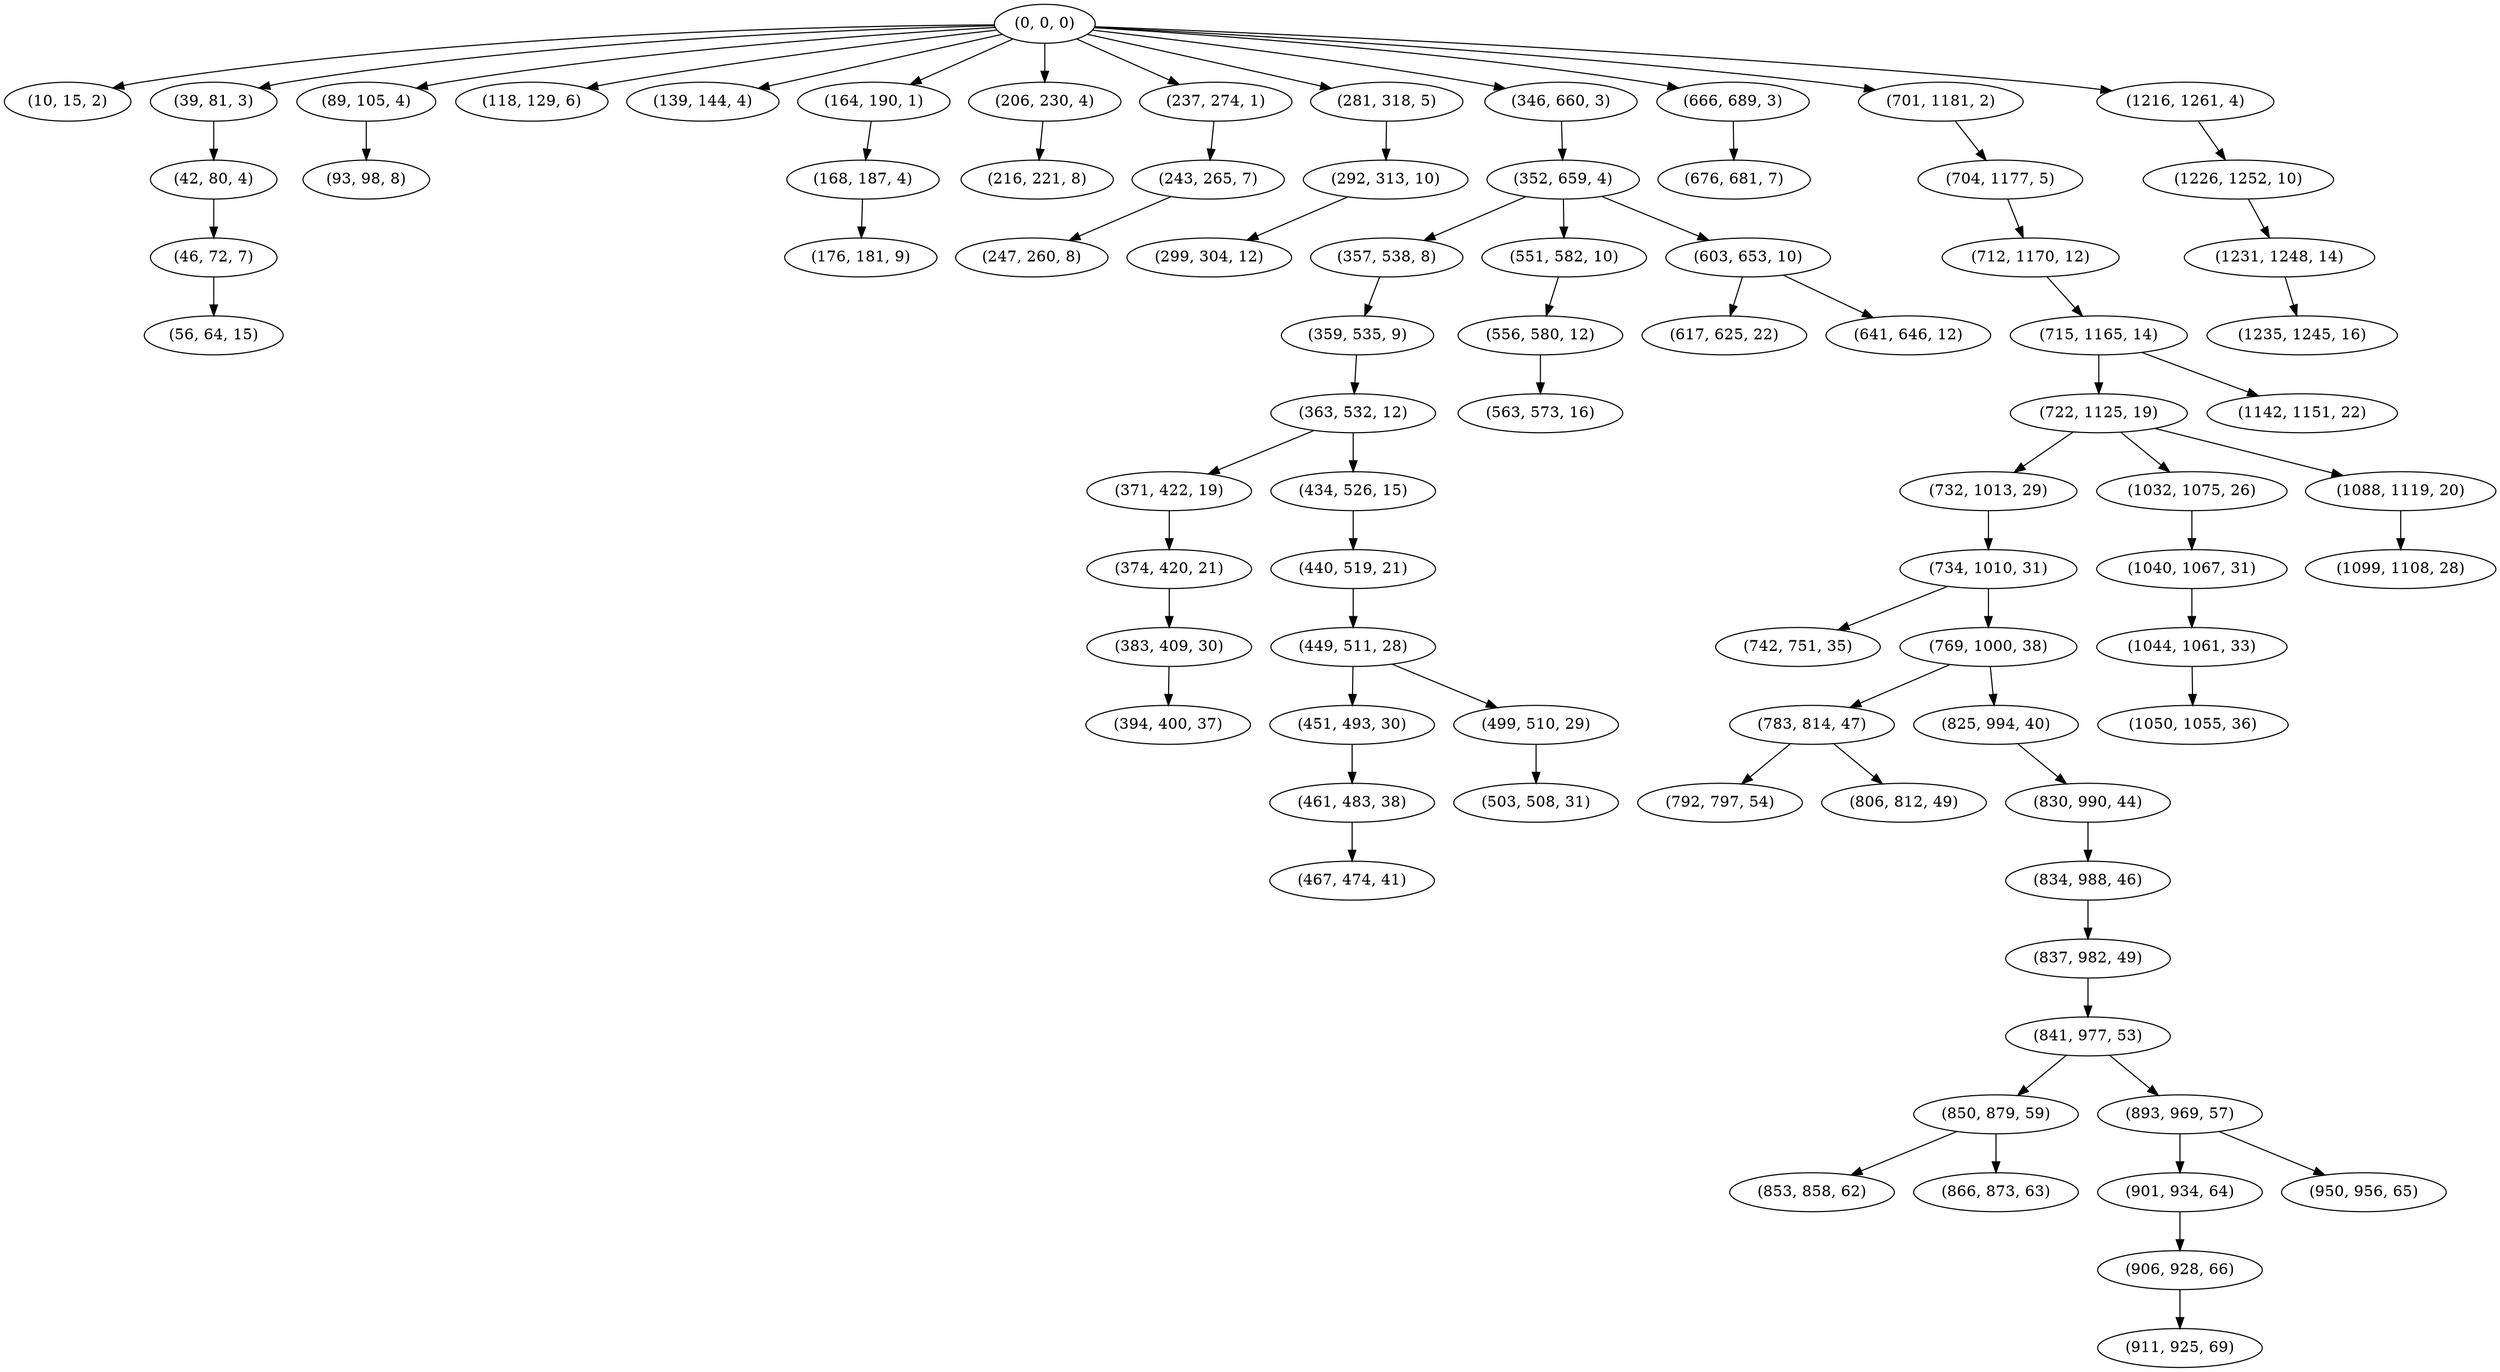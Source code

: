 digraph tree {
    "(0, 0, 0)";
    "(10, 15, 2)";
    "(39, 81, 3)";
    "(42, 80, 4)";
    "(46, 72, 7)";
    "(56, 64, 15)";
    "(89, 105, 4)";
    "(93, 98, 8)";
    "(118, 129, 6)";
    "(139, 144, 4)";
    "(164, 190, 1)";
    "(168, 187, 4)";
    "(176, 181, 9)";
    "(206, 230, 4)";
    "(216, 221, 8)";
    "(237, 274, 1)";
    "(243, 265, 7)";
    "(247, 260, 8)";
    "(281, 318, 5)";
    "(292, 313, 10)";
    "(299, 304, 12)";
    "(346, 660, 3)";
    "(352, 659, 4)";
    "(357, 538, 8)";
    "(359, 535, 9)";
    "(363, 532, 12)";
    "(371, 422, 19)";
    "(374, 420, 21)";
    "(383, 409, 30)";
    "(394, 400, 37)";
    "(434, 526, 15)";
    "(440, 519, 21)";
    "(449, 511, 28)";
    "(451, 493, 30)";
    "(461, 483, 38)";
    "(467, 474, 41)";
    "(499, 510, 29)";
    "(503, 508, 31)";
    "(551, 582, 10)";
    "(556, 580, 12)";
    "(563, 573, 16)";
    "(603, 653, 10)";
    "(617, 625, 22)";
    "(641, 646, 12)";
    "(666, 689, 3)";
    "(676, 681, 7)";
    "(701, 1181, 2)";
    "(704, 1177, 5)";
    "(712, 1170, 12)";
    "(715, 1165, 14)";
    "(722, 1125, 19)";
    "(732, 1013, 29)";
    "(734, 1010, 31)";
    "(742, 751, 35)";
    "(769, 1000, 38)";
    "(783, 814, 47)";
    "(792, 797, 54)";
    "(806, 812, 49)";
    "(825, 994, 40)";
    "(830, 990, 44)";
    "(834, 988, 46)";
    "(837, 982, 49)";
    "(841, 977, 53)";
    "(850, 879, 59)";
    "(853, 858, 62)";
    "(866, 873, 63)";
    "(893, 969, 57)";
    "(901, 934, 64)";
    "(906, 928, 66)";
    "(911, 925, 69)";
    "(950, 956, 65)";
    "(1032, 1075, 26)";
    "(1040, 1067, 31)";
    "(1044, 1061, 33)";
    "(1050, 1055, 36)";
    "(1088, 1119, 20)";
    "(1099, 1108, 28)";
    "(1142, 1151, 22)";
    "(1216, 1261, 4)";
    "(1226, 1252, 10)";
    "(1231, 1248, 14)";
    "(1235, 1245, 16)";
    "(0, 0, 0)" -> "(10, 15, 2)";
    "(0, 0, 0)" -> "(39, 81, 3)";
    "(0, 0, 0)" -> "(89, 105, 4)";
    "(0, 0, 0)" -> "(118, 129, 6)";
    "(0, 0, 0)" -> "(139, 144, 4)";
    "(0, 0, 0)" -> "(164, 190, 1)";
    "(0, 0, 0)" -> "(206, 230, 4)";
    "(0, 0, 0)" -> "(237, 274, 1)";
    "(0, 0, 0)" -> "(281, 318, 5)";
    "(0, 0, 0)" -> "(346, 660, 3)";
    "(0, 0, 0)" -> "(666, 689, 3)";
    "(0, 0, 0)" -> "(701, 1181, 2)";
    "(0, 0, 0)" -> "(1216, 1261, 4)";
    "(39, 81, 3)" -> "(42, 80, 4)";
    "(42, 80, 4)" -> "(46, 72, 7)";
    "(46, 72, 7)" -> "(56, 64, 15)";
    "(89, 105, 4)" -> "(93, 98, 8)";
    "(164, 190, 1)" -> "(168, 187, 4)";
    "(168, 187, 4)" -> "(176, 181, 9)";
    "(206, 230, 4)" -> "(216, 221, 8)";
    "(237, 274, 1)" -> "(243, 265, 7)";
    "(243, 265, 7)" -> "(247, 260, 8)";
    "(281, 318, 5)" -> "(292, 313, 10)";
    "(292, 313, 10)" -> "(299, 304, 12)";
    "(346, 660, 3)" -> "(352, 659, 4)";
    "(352, 659, 4)" -> "(357, 538, 8)";
    "(352, 659, 4)" -> "(551, 582, 10)";
    "(352, 659, 4)" -> "(603, 653, 10)";
    "(357, 538, 8)" -> "(359, 535, 9)";
    "(359, 535, 9)" -> "(363, 532, 12)";
    "(363, 532, 12)" -> "(371, 422, 19)";
    "(363, 532, 12)" -> "(434, 526, 15)";
    "(371, 422, 19)" -> "(374, 420, 21)";
    "(374, 420, 21)" -> "(383, 409, 30)";
    "(383, 409, 30)" -> "(394, 400, 37)";
    "(434, 526, 15)" -> "(440, 519, 21)";
    "(440, 519, 21)" -> "(449, 511, 28)";
    "(449, 511, 28)" -> "(451, 493, 30)";
    "(449, 511, 28)" -> "(499, 510, 29)";
    "(451, 493, 30)" -> "(461, 483, 38)";
    "(461, 483, 38)" -> "(467, 474, 41)";
    "(499, 510, 29)" -> "(503, 508, 31)";
    "(551, 582, 10)" -> "(556, 580, 12)";
    "(556, 580, 12)" -> "(563, 573, 16)";
    "(603, 653, 10)" -> "(617, 625, 22)";
    "(603, 653, 10)" -> "(641, 646, 12)";
    "(666, 689, 3)" -> "(676, 681, 7)";
    "(701, 1181, 2)" -> "(704, 1177, 5)";
    "(704, 1177, 5)" -> "(712, 1170, 12)";
    "(712, 1170, 12)" -> "(715, 1165, 14)";
    "(715, 1165, 14)" -> "(722, 1125, 19)";
    "(715, 1165, 14)" -> "(1142, 1151, 22)";
    "(722, 1125, 19)" -> "(732, 1013, 29)";
    "(722, 1125, 19)" -> "(1032, 1075, 26)";
    "(722, 1125, 19)" -> "(1088, 1119, 20)";
    "(732, 1013, 29)" -> "(734, 1010, 31)";
    "(734, 1010, 31)" -> "(742, 751, 35)";
    "(734, 1010, 31)" -> "(769, 1000, 38)";
    "(769, 1000, 38)" -> "(783, 814, 47)";
    "(769, 1000, 38)" -> "(825, 994, 40)";
    "(783, 814, 47)" -> "(792, 797, 54)";
    "(783, 814, 47)" -> "(806, 812, 49)";
    "(825, 994, 40)" -> "(830, 990, 44)";
    "(830, 990, 44)" -> "(834, 988, 46)";
    "(834, 988, 46)" -> "(837, 982, 49)";
    "(837, 982, 49)" -> "(841, 977, 53)";
    "(841, 977, 53)" -> "(850, 879, 59)";
    "(841, 977, 53)" -> "(893, 969, 57)";
    "(850, 879, 59)" -> "(853, 858, 62)";
    "(850, 879, 59)" -> "(866, 873, 63)";
    "(893, 969, 57)" -> "(901, 934, 64)";
    "(893, 969, 57)" -> "(950, 956, 65)";
    "(901, 934, 64)" -> "(906, 928, 66)";
    "(906, 928, 66)" -> "(911, 925, 69)";
    "(1032, 1075, 26)" -> "(1040, 1067, 31)";
    "(1040, 1067, 31)" -> "(1044, 1061, 33)";
    "(1044, 1061, 33)" -> "(1050, 1055, 36)";
    "(1088, 1119, 20)" -> "(1099, 1108, 28)";
    "(1216, 1261, 4)" -> "(1226, 1252, 10)";
    "(1226, 1252, 10)" -> "(1231, 1248, 14)";
    "(1231, 1248, 14)" -> "(1235, 1245, 16)";
}
